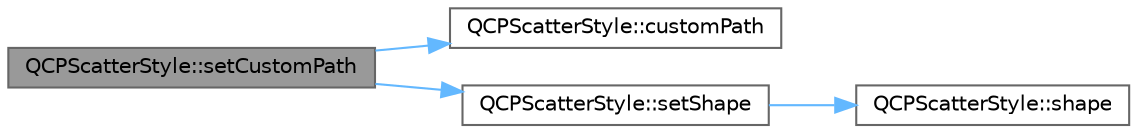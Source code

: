digraph "QCPScatterStyle::setCustomPath"
{
 // LATEX_PDF_SIZE
  bgcolor="transparent";
  edge [fontname=Helvetica,fontsize=10,labelfontname=Helvetica,labelfontsize=10];
  node [fontname=Helvetica,fontsize=10,shape=box,height=0.2,width=0.4];
  rankdir="LR";
  Node1 [label="QCPScatterStyle::setCustomPath",height=0.2,width=0.4,color="gray40", fillcolor="grey60", style="filled", fontcolor="black",tooltip=" "];
  Node1 -> Node2 [color="steelblue1",style="solid"];
  Node2 [label="QCPScatterStyle::customPath",height=0.2,width=0.4,color="grey40", fillcolor="white", style="filled",URL="$class_q_c_p_scatter_style.html#aef1fac84c9830fd97f2a8568e605e372",tooltip=" "];
  Node1 -> Node3 [color="steelblue1",style="solid"];
  Node3 [label="QCPScatterStyle::setShape",height=0.2,width=0.4,color="grey40", fillcolor="white", style="filled",URL="$class_q_c_p_scatter_style.html#a7c641c4d4c6d29cb705d3887cfce91c1",tooltip=" "];
  Node3 -> Node4 [color="steelblue1",style="solid"];
  Node4 [label="QCPScatterStyle::shape",height=0.2,width=0.4,color="grey40", fillcolor="white", style="filled",URL="$class_q_c_p_scatter_style.html#af04cad55bd7f58a96da4fc6bc46a0a1e",tooltip=" "];
}
